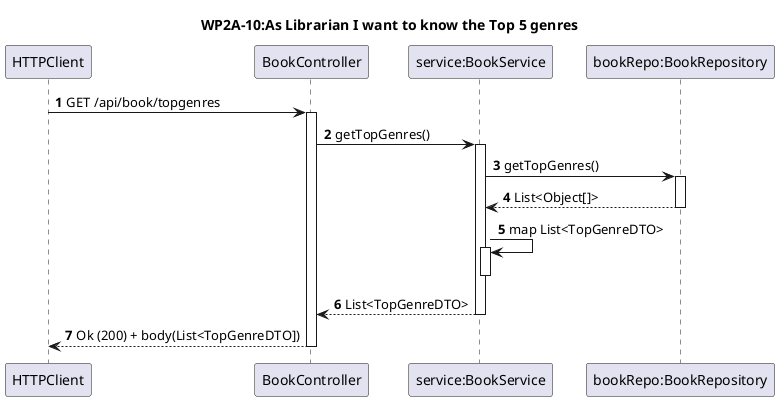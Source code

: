 @startuml
'https://plantuml.com/sequence-diagram
title WP2A-10:As Librarian I want to know the Top 5 genres

autonumber
autoactivate on

participant "HTTPClient" as http
participant "BookController" as controller
participant "service:BookService" as service
participant "bookRepo:BookRepository" as bookRepo

http -> controller: GET /api/book/topgenres
controller -> service: getTopGenres()

service -> bookRepo: getTopGenres()
bookRepo --> service: List<Object[]>


service -> service: map List<TopGenreDTO>
deactivate
service --> controller: List<TopGenreDTO>

controller --> http: Ok (200) + body(List<TopGenreDTO])

@enduml